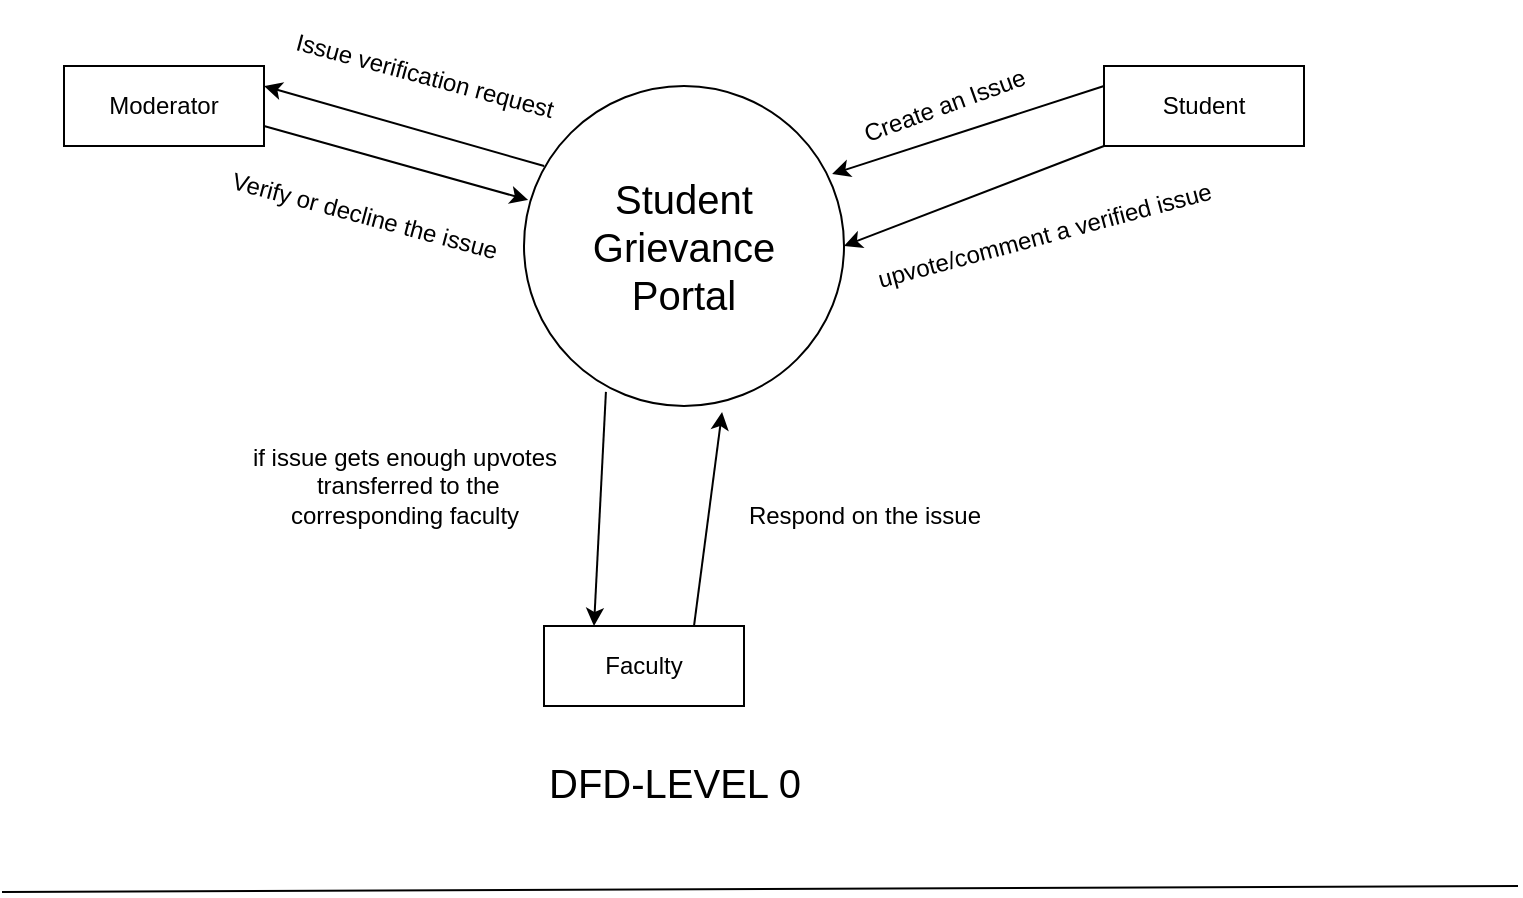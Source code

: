 <mxfile version="20.3.7" type="github">
  <diagram id="X8FPLxS7Bnul-1i2Ep7M" name="Page-1">
    <mxGraphModel dx="923" dy="547" grid="0" gridSize="10" guides="1" tooltips="1" connect="1" arrows="1" fold="1" page="1" pageScale="1" pageWidth="850" pageHeight="1100" math="0" shadow="0">
      <root>
        <mxCell id="0" />
        <mxCell id="1" parent="0" />
        <mxCell id="rEbQ7Qg9foszgWbW9BUz-1" value="Student" style="whiteSpace=wrap;html=1;align=center;" parent="1" vertex="1">
          <mxGeometry x="600" y="80" width="100" height="40" as="geometry" />
        </mxCell>
        <mxCell id="rEbQ7Qg9foszgWbW9BUz-2" value="&lt;div&gt;Moderator&lt;/div&gt;" style="whiteSpace=wrap;html=1;align=center;" parent="1" vertex="1">
          <mxGeometry x="80" y="80" width="100" height="40" as="geometry" />
        </mxCell>
        <mxCell id="rEbQ7Qg9foszgWbW9BUz-3" value="Faculty" style="whiteSpace=wrap;html=1;align=center;" parent="1" vertex="1">
          <mxGeometry x="320" y="360" width="100" height="40" as="geometry" />
        </mxCell>
        <mxCell id="rEbQ7Qg9foszgWbW9BUz-4" value="&lt;div style=&quot;font-size: 20px;&quot;&gt;&lt;font style=&quot;font-size: 20px;&quot;&gt;Student &lt;br&gt;&lt;/font&gt;&lt;/div&gt;&lt;div style=&quot;font-size: 20px;&quot;&gt;&lt;font style=&quot;font-size: 20px;&quot;&gt;Grievance &lt;br&gt;&lt;/font&gt;&lt;/div&gt;&lt;div style=&quot;font-size: 20px;&quot;&gt;&lt;font style=&quot;font-size: 20px;&quot;&gt;Portal&lt;/font&gt;&lt;/div&gt;" style="ellipse;whiteSpace=wrap;html=1;aspect=fixed;" parent="1" vertex="1">
          <mxGeometry x="310" y="90" width="160" height="160" as="geometry" />
        </mxCell>
        <mxCell id="rEbQ7Qg9foszgWbW9BUz-5" value="" style="endArrow=classic;html=1;rounded=0;exitX=0;exitY=0.25;exitDx=0;exitDy=0;entryX=0.963;entryY=0.275;entryDx=0;entryDy=0;entryPerimeter=0;" parent="1" source="rEbQ7Qg9foszgWbW9BUz-1" target="rEbQ7Qg9foszgWbW9BUz-4" edge="1">
          <mxGeometry width="50" height="50" relative="1" as="geometry">
            <mxPoint x="400" y="320" as="sourcePoint" />
            <mxPoint x="450" y="270" as="targetPoint" />
          </mxGeometry>
        </mxCell>
        <mxCell id="rEbQ7Qg9foszgWbW9BUz-6" value="Create an Issue" style="text;html=1;align=center;verticalAlign=middle;resizable=0;points=[];autosize=1;strokeColor=none;fillColor=none;rotation=-20;" parent="1" vertex="1">
          <mxGeometry x="460" y="85" width="120" height="30" as="geometry" />
        </mxCell>
        <mxCell id="rEbQ7Qg9foszgWbW9BUz-7" value="" style="endArrow=classic;html=1;rounded=0;entryX=1;entryY=0.25;entryDx=0;entryDy=0;exitX=0.063;exitY=0.25;exitDx=0;exitDy=0;exitPerimeter=0;" parent="1" source="rEbQ7Qg9foszgWbW9BUz-4" target="rEbQ7Qg9foszgWbW9BUz-2" edge="1">
          <mxGeometry width="50" height="50" relative="1" as="geometry">
            <mxPoint x="240" y="125" as="sourcePoint" />
            <mxPoint x="290" y="75" as="targetPoint" />
          </mxGeometry>
        </mxCell>
        <mxCell id="rEbQ7Qg9foszgWbW9BUz-8" value="Issue verification request" style="text;html=1;align=center;verticalAlign=middle;resizable=0;points=[];autosize=1;strokeColor=none;fillColor=none;rotation=15;" parent="1" vertex="1">
          <mxGeometry x="170" y="70" width="180" height="30" as="geometry" />
        </mxCell>
        <mxCell id="rEbQ7Qg9foszgWbW9BUz-9" value="" style="endArrow=classic;html=1;rounded=0;exitX=1;exitY=0.75;exitDx=0;exitDy=0;entryX=0.013;entryY=0.356;entryDx=0;entryDy=0;entryPerimeter=0;" parent="1" source="rEbQ7Qg9foszgWbW9BUz-2" target="rEbQ7Qg9foszgWbW9BUz-4" edge="1">
          <mxGeometry width="50" height="50" relative="1" as="geometry">
            <mxPoint x="400" y="320" as="sourcePoint" />
            <mxPoint x="450" y="270" as="targetPoint" />
          </mxGeometry>
        </mxCell>
        <mxCell id="rEbQ7Qg9foszgWbW9BUz-10" value="Verify or decline the issue" style="text;html=1;align=center;verticalAlign=middle;resizable=0;points=[];autosize=1;strokeColor=none;fillColor=none;rotation=15;" parent="1" vertex="1">
          <mxGeometry x="140" y="140" width="180" height="30" as="geometry" />
        </mxCell>
        <mxCell id="rEbQ7Qg9foszgWbW9BUz-11" value="" style="endArrow=classic;html=1;rounded=0;entryX=1;entryY=0.5;entryDx=0;entryDy=0;exitX=0;exitY=1;exitDx=0;exitDy=0;" parent="1" source="rEbQ7Qg9foszgWbW9BUz-1" target="rEbQ7Qg9foszgWbW9BUz-4" edge="1">
          <mxGeometry width="50" height="50" relative="1" as="geometry">
            <mxPoint x="400" y="320" as="sourcePoint" />
            <mxPoint x="450" y="270" as="targetPoint" />
          </mxGeometry>
        </mxCell>
        <mxCell id="rEbQ7Qg9foszgWbW9BUz-12" value="upvote/comment a verified issue" style="text;html=1;align=center;verticalAlign=middle;resizable=0;points=[];autosize=1;strokeColor=none;fillColor=none;rotation=-15;" parent="1" vertex="1">
          <mxGeometry x="460" y="150" width="220" height="30" as="geometry" />
        </mxCell>
        <mxCell id="rEbQ7Qg9foszgWbW9BUz-13" value="" style="endArrow=classic;html=1;rounded=0;entryX=0.25;entryY=0;entryDx=0;entryDy=0;exitX=0.256;exitY=0.956;exitDx=0;exitDy=0;exitPerimeter=0;" parent="1" source="rEbQ7Qg9foszgWbW9BUz-4" target="rEbQ7Qg9foszgWbW9BUz-3" edge="1">
          <mxGeometry width="50" height="50" relative="1" as="geometry">
            <mxPoint x="400" y="320" as="sourcePoint" />
            <mxPoint x="450" y="270" as="targetPoint" />
          </mxGeometry>
        </mxCell>
        <mxCell id="rEbQ7Qg9foszgWbW9BUz-14" value="&lt;div&gt;if issue gets enough upvotes&lt;/div&gt;&lt;div&gt;&amp;nbsp;transferred to the &lt;br&gt;&lt;/div&gt;&lt;div&gt;corresponding faculty&lt;/div&gt;" style="text;html=1;align=center;verticalAlign=middle;resizable=0;points=[];autosize=1;strokeColor=none;fillColor=none;" parent="1" vertex="1">
          <mxGeometry x="150" y="260" width="200" height="60" as="geometry" />
        </mxCell>
        <mxCell id="rEbQ7Qg9foszgWbW9BUz-16" value="" style="endArrow=classic;html=1;rounded=0;entryX=0.619;entryY=1.019;entryDx=0;entryDy=0;entryPerimeter=0;exitX=0.75;exitY=0;exitDx=0;exitDy=0;" parent="1" source="rEbQ7Qg9foszgWbW9BUz-3" target="rEbQ7Qg9foszgWbW9BUz-4" edge="1">
          <mxGeometry width="50" height="50" relative="1" as="geometry">
            <mxPoint x="420" y="330" as="sourcePoint" />
            <mxPoint x="470" y="280" as="targetPoint" />
          </mxGeometry>
        </mxCell>
        <mxCell id="rEbQ7Qg9foszgWbW9BUz-17" value="Respond on the issue" style="text;html=1;align=center;verticalAlign=middle;resizable=0;points=[];autosize=1;strokeColor=none;fillColor=none;" parent="1" vertex="1">
          <mxGeometry x="405" y="290" width="150" height="30" as="geometry" />
        </mxCell>
        <mxCell id="rEbQ7Qg9foszgWbW9BUz-18" value="&lt;div&gt;DFD-LEVEL 0&lt;/div&gt;&lt;div&gt;&lt;br&gt;&lt;/div&gt;" style="text;html=1;align=center;verticalAlign=middle;resizable=0;points=[];autosize=1;strokeColor=none;fillColor=none;fontSize=20;" parent="1" vertex="1">
          <mxGeometry x="300" y="420" width="170" height="60" as="geometry" />
        </mxCell>
        <mxCell id="F13LVDe-Ekic8bBJkQPs-1" value="" style="endArrow=none;html=1;rounded=0;fontSize=20;" edge="1" parent="1">
          <mxGeometry width="50" height="50" relative="1" as="geometry">
            <mxPoint x="49" y="493" as="sourcePoint" />
            <mxPoint x="807" y="490" as="targetPoint" />
          </mxGeometry>
        </mxCell>
      </root>
    </mxGraphModel>
  </diagram>
</mxfile>

